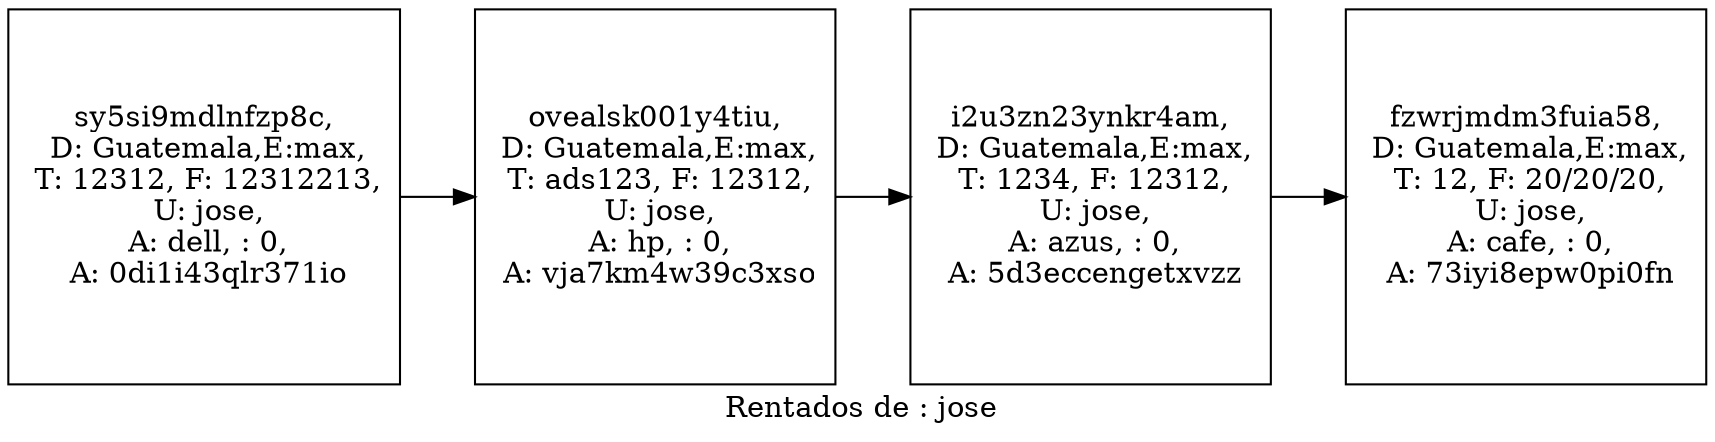 digraph  { 
 nodesep=.05; 
 rankdir=LR; 
 node [shape=record,width=.5,height=2.5]; 
 label="Reporte General"; 
label=" Rentados de : jose"
"0" [label=" sy5si9mdlnfzp8c,\n D: Guatemala,E:max,\n T: 12312, F: 12312213,\n U: jose,\n A: dell, : 0,\n A: 0di1i43qlr371io"] 
"1" [label=" ovealsk001y4tiu,\n D: Guatemala,E:max,\n T: ads123, F: 12312,\n U: jose,\n A: hp, : 0,\n A: vja7km4w39c3xso"] 
"2" [label=" i2u3zn23ynkr4am,\n D: Guatemala,E:max,\n T: 1234, F: 12312,\n U: jose,\n A: azus, : 0,\n A: 5d3eccengetxvzz"] 
"3" [label=" fzwrjmdm3fuia58,\n D: Guatemala,E:max,\n T: 12, F: 20/20/20,\n U: jose,\n A: cafe, : 0,\n A: 73iyi8epw0pi0fn"] 

"0" -> "1" 

"1" -> "2" 

"2" -> "3" 
}